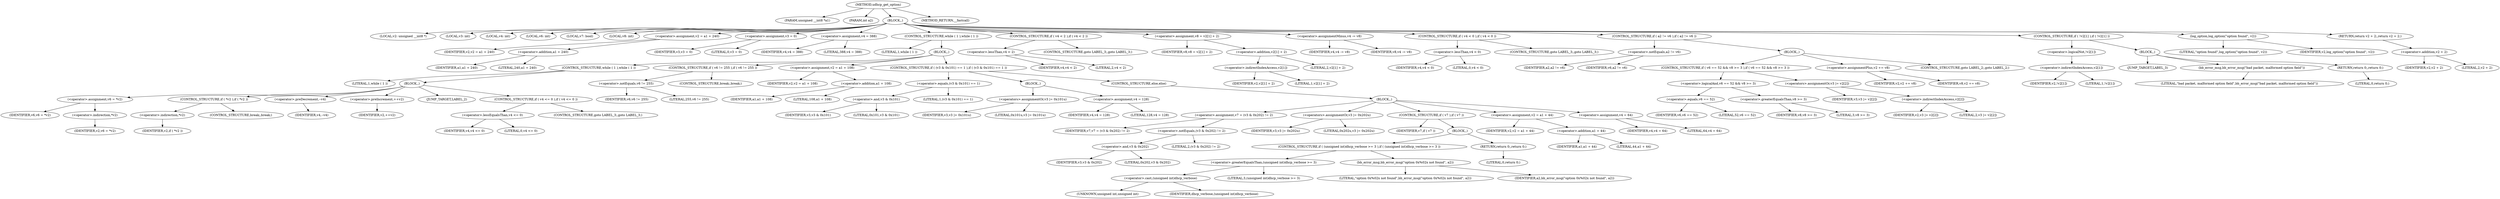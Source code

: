 digraph udhcp_get_option {  
"1000107" [label = "(METHOD,udhcp_get_option)" ]
"1000108" [label = "(PARAM,unsigned __int8 *a1)" ]
"1000109" [label = "(PARAM,int a2)" ]
"1000110" [label = "(BLOCK,,)" ]
"1000111" [label = "(LOCAL,v2: unsigned __int8 *)" ]
"1000112" [label = "(LOCAL,v3: int)" ]
"1000113" [label = "(LOCAL,v4: int)" ]
"1000114" [label = "(LOCAL,v6: int)" ]
"1000115" [label = "(LOCAL,v7: bool)" ]
"1000116" [label = "(LOCAL,v8: int)" ]
"1000117" [label = "(<operator>.assignment,v2 = a1 + 240)" ]
"1000118" [label = "(IDENTIFIER,v2,v2 = a1 + 240)" ]
"1000119" [label = "(<operator>.addition,a1 + 240)" ]
"1000120" [label = "(IDENTIFIER,a1,a1 + 240)" ]
"1000121" [label = "(LITERAL,240,a1 + 240)" ]
"1000122" [label = "(<operator>.assignment,v3 = 0)" ]
"1000123" [label = "(IDENTIFIER,v3,v3 = 0)" ]
"1000124" [label = "(LITERAL,0,v3 = 0)" ]
"1000125" [label = "(<operator>.assignment,v4 = 388)" ]
"1000126" [label = "(IDENTIFIER,v4,v4 = 388)" ]
"1000127" [label = "(LITERAL,388,v4 = 388)" ]
"1000128" [label = "(CONTROL_STRUCTURE,while ( 1 ),while ( 1 ))" ]
"1000129" [label = "(LITERAL,1,while ( 1 ))" ]
"1000130" [label = "(BLOCK,,)" ]
"1000131" [label = "(CONTROL_STRUCTURE,while ( 1 ),while ( 1 ))" ]
"1000132" [label = "(LITERAL,1,while ( 1 ))" ]
"1000133" [label = "(BLOCK,,)" ]
"1000134" [label = "(<operator>.assignment,v6 = *v2)" ]
"1000135" [label = "(IDENTIFIER,v6,v6 = *v2)" ]
"1000136" [label = "(<operator>.indirection,*v2)" ]
"1000137" [label = "(IDENTIFIER,v2,v6 = *v2)" ]
"1000138" [label = "(CONTROL_STRUCTURE,if ( *v2 ),if ( *v2 ))" ]
"1000139" [label = "(<operator>.indirection,*v2)" ]
"1000140" [label = "(IDENTIFIER,v2,if ( *v2 ))" ]
"1000141" [label = "(CONTROL_STRUCTURE,break;,break;)" ]
"1000142" [label = "(<operator>.preDecrement,--v4)" ]
"1000143" [label = "(IDENTIFIER,v4,--v4)" ]
"1000144" [label = "(<operator>.preIncrement,++v2)" ]
"1000145" [label = "(IDENTIFIER,v2,++v2)" ]
"1000146" [label = "(JUMP_TARGET,LABEL_2)" ]
"1000147" [label = "(CONTROL_STRUCTURE,if ( v4 <= 0 ),if ( v4 <= 0 ))" ]
"1000148" [label = "(<operator>.lessEqualsThan,v4 <= 0)" ]
"1000149" [label = "(IDENTIFIER,v4,v4 <= 0)" ]
"1000150" [label = "(LITERAL,0,v4 <= 0)" ]
"1000151" [label = "(CONTROL_STRUCTURE,goto LABEL_3;,goto LABEL_3;)" ]
"1000152" [label = "(CONTROL_STRUCTURE,if ( v6 != 255 ),if ( v6 != 255 ))" ]
"1000153" [label = "(<operator>.notEquals,v6 != 255)" ]
"1000154" [label = "(IDENTIFIER,v6,v6 != 255)" ]
"1000155" [label = "(LITERAL,255,v6 != 255)" ]
"1000156" [label = "(CONTROL_STRUCTURE,break;,break;)" ]
"1000157" [label = "(<operator>.assignment,v2 = a1 + 108)" ]
"1000158" [label = "(IDENTIFIER,v2,v2 = a1 + 108)" ]
"1000159" [label = "(<operator>.addition,a1 + 108)" ]
"1000160" [label = "(IDENTIFIER,a1,a1 + 108)" ]
"1000161" [label = "(LITERAL,108,a1 + 108)" ]
"1000162" [label = "(CONTROL_STRUCTURE,if ( (v3 & 0x101) == 1 ),if ( (v3 & 0x101) == 1 ))" ]
"1000163" [label = "(<operator>.equals,(v3 & 0x101) == 1)" ]
"1000164" [label = "(<operator>.and,v3 & 0x101)" ]
"1000165" [label = "(IDENTIFIER,v3,v3 & 0x101)" ]
"1000166" [label = "(LITERAL,0x101,v3 & 0x101)" ]
"1000167" [label = "(LITERAL,1,(v3 & 0x101) == 1)" ]
"1000168" [label = "(BLOCK,,)" ]
"1000169" [label = "(<operators>.assignmentOr,v3 |= 0x101u)" ]
"1000170" [label = "(IDENTIFIER,v3,v3 |= 0x101u)" ]
"1000171" [label = "(LITERAL,0x101u,v3 |= 0x101u)" ]
"1000172" [label = "(<operator>.assignment,v4 = 128)" ]
"1000173" [label = "(IDENTIFIER,v4,v4 = 128)" ]
"1000174" [label = "(LITERAL,128,v4 = 128)" ]
"1000175" [label = "(CONTROL_STRUCTURE,else,else)" ]
"1000176" [label = "(BLOCK,,)" ]
"1000177" [label = "(<operator>.assignment,v7 = (v3 & 0x202) != 2)" ]
"1000178" [label = "(IDENTIFIER,v7,v7 = (v3 & 0x202) != 2)" ]
"1000179" [label = "(<operator>.notEquals,(v3 & 0x202) != 2)" ]
"1000180" [label = "(<operator>.and,v3 & 0x202)" ]
"1000181" [label = "(IDENTIFIER,v3,v3 & 0x202)" ]
"1000182" [label = "(LITERAL,0x202,v3 & 0x202)" ]
"1000183" [label = "(LITERAL,2,(v3 & 0x202) != 2)" ]
"1000184" [label = "(<operators>.assignmentOr,v3 |= 0x202u)" ]
"1000185" [label = "(IDENTIFIER,v3,v3 |= 0x202u)" ]
"1000186" [label = "(LITERAL,0x202u,v3 |= 0x202u)" ]
"1000187" [label = "(CONTROL_STRUCTURE,if ( v7 ),if ( v7 ))" ]
"1000188" [label = "(IDENTIFIER,v7,if ( v7 ))" ]
"1000189" [label = "(BLOCK,,)" ]
"1000190" [label = "(CONTROL_STRUCTURE,if ( (unsigned int)dhcp_verbose >= 3 ),if ( (unsigned int)dhcp_verbose >= 3 ))" ]
"1000191" [label = "(<operator>.greaterEqualsThan,(unsigned int)dhcp_verbose >= 3)" ]
"1000192" [label = "(<operator>.cast,(unsigned int)dhcp_verbose)" ]
"1000193" [label = "(UNKNOWN,unsigned int,unsigned int)" ]
"1000194" [label = "(IDENTIFIER,dhcp_verbose,(unsigned int)dhcp_verbose)" ]
"1000195" [label = "(LITERAL,3,(unsigned int)dhcp_verbose >= 3)" ]
"1000196" [label = "(bb_error_msg,bb_error_msg(\"option 0x%02x not found\", a2))" ]
"1000197" [label = "(LITERAL,\"option 0x%02x not found\",bb_error_msg(\"option 0x%02x not found\", a2))" ]
"1000198" [label = "(IDENTIFIER,a2,bb_error_msg(\"option 0x%02x not found\", a2))" ]
"1000199" [label = "(RETURN,return 0;,return 0;)" ]
"1000200" [label = "(LITERAL,0,return 0;)" ]
"1000201" [label = "(<operator>.assignment,v2 = a1 + 44)" ]
"1000202" [label = "(IDENTIFIER,v2,v2 = a1 + 44)" ]
"1000203" [label = "(<operator>.addition,a1 + 44)" ]
"1000204" [label = "(IDENTIFIER,a1,a1 + 44)" ]
"1000205" [label = "(LITERAL,44,a1 + 44)" ]
"1000206" [label = "(<operator>.assignment,v4 = 64)" ]
"1000207" [label = "(IDENTIFIER,v4,v4 = 64)" ]
"1000208" [label = "(LITERAL,64,v4 = 64)" ]
"1000209" [label = "(CONTROL_STRUCTURE,if ( v4 < 2 ),if ( v4 < 2 ))" ]
"1000210" [label = "(<operator>.lessThan,v4 < 2)" ]
"1000211" [label = "(IDENTIFIER,v4,v4 < 2)" ]
"1000212" [label = "(LITERAL,2,v4 < 2)" ]
"1000213" [label = "(CONTROL_STRUCTURE,goto LABEL_3;,goto LABEL_3;)" ]
"1000214" [label = "(<operator>.assignment,v8 = v2[1] + 2)" ]
"1000215" [label = "(IDENTIFIER,v8,v8 = v2[1] + 2)" ]
"1000216" [label = "(<operator>.addition,v2[1] + 2)" ]
"1000217" [label = "(<operator>.indirectIndexAccess,v2[1])" ]
"1000218" [label = "(IDENTIFIER,v2,v2[1] + 2)" ]
"1000219" [label = "(LITERAL,1,v2[1] + 2)" ]
"1000220" [label = "(LITERAL,2,v2[1] + 2)" ]
"1000221" [label = "(<operator>.assignmentMinus,v4 -= v8)" ]
"1000222" [label = "(IDENTIFIER,v4,v4 -= v8)" ]
"1000223" [label = "(IDENTIFIER,v8,v4 -= v8)" ]
"1000224" [label = "(CONTROL_STRUCTURE,if ( v4 < 0 ),if ( v4 < 0 ))" ]
"1000225" [label = "(<operator>.lessThan,v4 < 0)" ]
"1000226" [label = "(IDENTIFIER,v4,v4 < 0)" ]
"1000227" [label = "(LITERAL,0,v4 < 0)" ]
"1000228" [label = "(CONTROL_STRUCTURE,goto LABEL_3;,goto LABEL_3;)" ]
"1000229" [label = "(CONTROL_STRUCTURE,if ( a2 != v6 ),if ( a2 != v6 ))" ]
"1000230" [label = "(<operator>.notEquals,a2 != v6)" ]
"1000231" [label = "(IDENTIFIER,a2,a2 != v6)" ]
"1000232" [label = "(IDENTIFIER,v6,a2 != v6)" ]
"1000233" [label = "(BLOCK,,)" ]
"1000234" [label = "(CONTROL_STRUCTURE,if ( v6 == 52 && v8 >= 3 ),if ( v6 == 52 && v8 >= 3 ))" ]
"1000235" [label = "(<operator>.logicalAnd,v6 == 52 && v8 >= 3)" ]
"1000236" [label = "(<operator>.equals,v6 == 52)" ]
"1000237" [label = "(IDENTIFIER,v6,v6 == 52)" ]
"1000238" [label = "(LITERAL,52,v6 == 52)" ]
"1000239" [label = "(<operator>.greaterEqualsThan,v8 >= 3)" ]
"1000240" [label = "(IDENTIFIER,v8,v8 >= 3)" ]
"1000241" [label = "(LITERAL,3,v8 >= 3)" ]
"1000242" [label = "(<operators>.assignmentOr,v3 |= v2[2])" ]
"1000243" [label = "(IDENTIFIER,v3,v3 |= v2[2])" ]
"1000244" [label = "(<operator>.indirectIndexAccess,v2[2])" ]
"1000245" [label = "(IDENTIFIER,v2,v3 |= v2[2])" ]
"1000246" [label = "(LITERAL,2,v3 |= v2[2])" ]
"1000247" [label = "(<operator>.assignmentPlus,v2 += v8)" ]
"1000248" [label = "(IDENTIFIER,v2,v2 += v8)" ]
"1000249" [label = "(IDENTIFIER,v8,v2 += v8)" ]
"1000250" [label = "(CONTROL_STRUCTURE,goto LABEL_2;,goto LABEL_2;)" ]
"1000251" [label = "(CONTROL_STRUCTURE,if ( !v2[1] ),if ( !v2[1] ))" ]
"1000252" [label = "(<operator>.logicalNot,!v2[1])" ]
"1000253" [label = "(<operator>.indirectIndexAccess,v2[1])" ]
"1000254" [label = "(IDENTIFIER,v2,!v2[1])" ]
"1000255" [label = "(LITERAL,1,!v2[1])" ]
"1000256" [label = "(BLOCK,,)" ]
"1000257" [label = "(JUMP_TARGET,LABEL_3)" ]
"1000258" [label = "(bb_error_msg,bb_error_msg(\"bad packet, malformed option field\"))" ]
"1000259" [label = "(LITERAL,\"bad packet, malformed option field\",bb_error_msg(\"bad packet, malformed option field\"))" ]
"1000260" [label = "(RETURN,return 0;,return 0;)" ]
"1000261" [label = "(LITERAL,0,return 0;)" ]
"1000262" [label = "(log_option,log_option(\"option found\", v2))" ]
"1000263" [label = "(LITERAL,\"option found\",log_option(\"option found\", v2))" ]
"1000264" [label = "(IDENTIFIER,v2,log_option(\"option found\", v2))" ]
"1000265" [label = "(RETURN,return v2 + 2;,return v2 + 2;)" ]
"1000266" [label = "(<operator>.addition,v2 + 2)" ]
"1000267" [label = "(IDENTIFIER,v2,v2 + 2)" ]
"1000268" [label = "(LITERAL,2,v2 + 2)" ]
"1000269" [label = "(METHOD_RETURN,__fastcall)" ]
  "1000107" -> "1000108" 
  "1000107" -> "1000109" 
  "1000107" -> "1000110" 
  "1000107" -> "1000269" 
  "1000110" -> "1000111" 
  "1000110" -> "1000112" 
  "1000110" -> "1000113" 
  "1000110" -> "1000114" 
  "1000110" -> "1000115" 
  "1000110" -> "1000116" 
  "1000110" -> "1000117" 
  "1000110" -> "1000122" 
  "1000110" -> "1000125" 
  "1000110" -> "1000128" 
  "1000110" -> "1000209" 
  "1000110" -> "1000214" 
  "1000110" -> "1000221" 
  "1000110" -> "1000224" 
  "1000110" -> "1000229" 
  "1000110" -> "1000251" 
  "1000110" -> "1000262" 
  "1000110" -> "1000265" 
  "1000117" -> "1000118" 
  "1000117" -> "1000119" 
  "1000119" -> "1000120" 
  "1000119" -> "1000121" 
  "1000122" -> "1000123" 
  "1000122" -> "1000124" 
  "1000125" -> "1000126" 
  "1000125" -> "1000127" 
  "1000128" -> "1000129" 
  "1000128" -> "1000130" 
  "1000130" -> "1000131" 
  "1000130" -> "1000152" 
  "1000130" -> "1000157" 
  "1000130" -> "1000162" 
  "1000131" -> "1000132" 
  "1000131" -> "1000133" 
  "1000133" -> "1000134" 
  "1000133" -> "1000138" 
  "1000133" -> "1000142" 
  "1000133" -> "1000144" 
  "1000133" -> "1000146" 
  "1000133" -> "1000147" 
  "1000134" -> "1000135" 
  "1000134" -> "1000136" 
  "1000136" -> "1000137" 
  "1000138" -> "1000139" 
  "1000138" -> "1000141" 
  "1000139" -> "1000140" 
  "1000142" -> "1000143" 
  "1000144" -> "1000145" 
  "1000147" -> "1000148" 
  "1000147" -> "1000151" 
  "1000148" -> "1000149" 
  "1000148" -> "1000150" 
  "1000152" -> "1000153" 
  "1000152" -> "1000156" 
  "1000153" -> "1000154" 
  "1000153" -> "1000155" 
  "1000157" -> "1000158" 
  "1000157" -> "1000159" 
  "1000159" -> "1000160" 
  "1000159" -> "1000161" 
  "1000162" -> "1000163" 
  "1000162" -> "1000168" 
  "1000162" -> "1000175" 
  "1000163" -> "1000164" 
  "1000163" -> "1000167" 
  "1000164" -> "1000165" 
  "1000164" -> "1000166" 
  "1000168" -> "1000169" 
  "1000168" -> "1000172" 
  "1000169" -> "1000170" 
  "1000169" -> "1000171" 
  "1000172" -> "1000173" 
  "1000172" -> "1000174" 
  "1000175" -> "1000176" 
  "1000176" -> "1000177" 
  "1000176" -> "1000184" 
  "1000176" -> "1000187" 
  "1000176" -> "1000201" 
  "1000176" -> "1000206" 
  "1000177" -> "1000178" 
  "1000177" -> "1000179" 
  "1000179" -> "1000180" 
  "1000179" -> "1000183" 
  "1000180" -> "1000181" 
  "1000180" -> "1000182" 
  "1000184" -> "1000185" 
  "1000184" -> "1000186" 
  "1000187" -> "1000188" 
  "1000187" -> "1000189" 
  "1000189" -> "1000190" 
  "1000189" -> "1000199" 
  "1000190" -> "1000191" 
  "1000190" -> "1000196" 
  "1000191" -> "1000192" 
  "1000191" -> "1000195" 
  "1000192" -> "1000193" 
  "1000192" -> "1000194" 
  "1000196" -> "1000197" 
  "1000196" -> "1000198" 
  "1000199" -> "1000200" 
  "1000201" -> "1000202" 
  "1000201" -> "1000203" 
  "1000203" -> "1000204" 
  "1000203" -> "1000205" 
  "1000206" -> "1000207" 
  "1000206" -> "1000208" 
  "1000209" -> "1000210" 
  "1000209" -> "1000213" 
  "1000210" -> "1000211" 
  "1000210" -> "1000212" 
  "1000214" -> "1000215" 
  "1000214" -> "1000216" 
  "1000216" -> "1000217" 
  "1000216" -> "1000220" 
  "1000217" -> "1000218" 
  "1000217" -> "1000219" 
  "1000221" -> "1000222" 
  "1000221" -> "1000223" 
  "1000224" -> "1000225" 
  "1000224" -> "1000228" 
  "1000225" -> "1000226" 
  "1000225" -> "1000227" 
  "1000229" -> "1000230" 
  "1000229" -> "1000233" 
  "1000230" -> "1000231" 
  "1000230" -> "1000232" 
  "1000233" -> "1000234" 
  "1000233" -> "1000247" 
  "1000233" -> "1000250" 
  "1000234" -> "1000235" 
  "1000234" -> "1000242" 
  "1000235" -> "1000236" 
  "1000235" -> "1000239" 
  "1000236" -> "1000237" 
  "1000236" -> "1000238" 
  "1000239" -> "1000240" 
  "1000239" -> "1000241" 
  "1000242" -> "1000243" 
  "1000242" -> "1000244" 
  "1000244" -> "1000245" 
  "1000244" -> "1000246" 
  "1000247" -> "1000248" 
  "1000247" -> "1000249" 
  "1000251" -> "1000252" 
  "1000251" -> "1000256" 
  "1000252" -> "1000253" 
  "1000253" -> "1000254" 
  "1000253" -> "1000255" 
  "1000256" -> "1000257" 
  "1000256" -> "1000258" 
  "1000256" -> "1000260" 
  "1000258" -> "1000259" 
  "1000260" -> "1000261" 
  "1000262" -> "1000263" 
  "1000262" -> "1000264" 
  "1000265" -> "1000266" 
  "1000266" -> "1000267" 
  "1000266" -> "1000268" 
}
